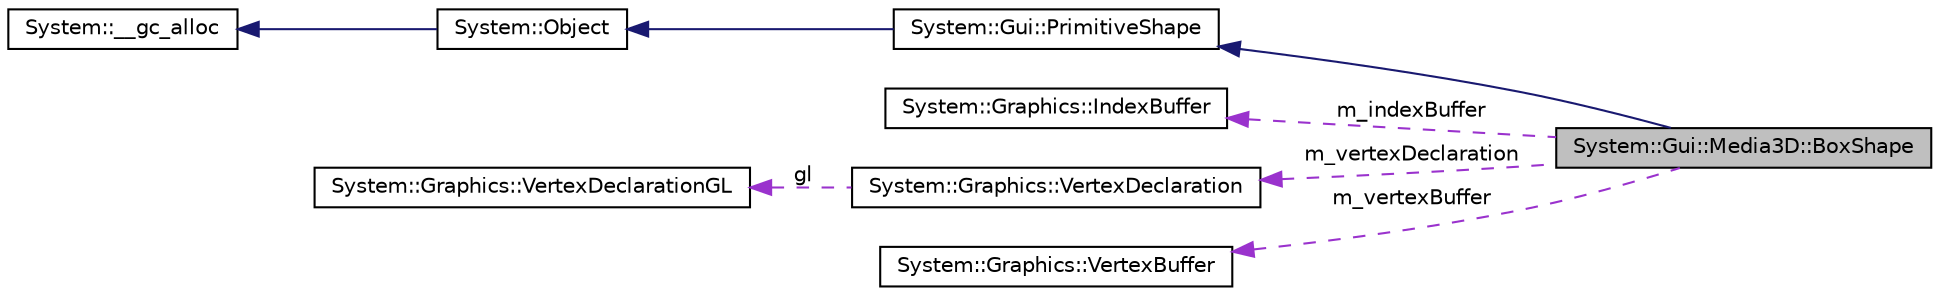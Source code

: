 digraph G
{
  edge [fontname="Helvetica",fontsize="10",labelfontname="Helvetica",labelfontsize="10"];
  node [fontname="Helvetica",fontsize="10",shape=record];
  rankdir="LR";
  Node1 [label="System::Gui::Media3D::BoxShape",height=0.2,width=0.4,color="black", fillcolor="grey75", style="filled" fontcolor="black"];
  Node2 -> Node1 [dir="back",color="midnightblue",fontsize="10",style="solid",fontname="Helvetica"];
  Node2 [label="System::Gui::PrimitiveShape",height=0.2,width=0.4,color="black", fillcolor="white", style="filled",URL="$class_system_1_1_gui_1_1_primitive_shape.html"];
  Node3 -> Node2 [dir="back",color="midnightblue",fontsize="10",style="solid",fontname="Helvetica"];
  Node3 [label="System::Object",height=0.2,width=0.4,color="black", fillcolor="white", style="filled",URL="$class_system_1_1_object.html"];
  Node4 -> Node3 [dir="back",color="midnightblue",fontsize="10",style="solid",fontname="Helvetica"];
  Node4 [label="System::__gc_alloc",height=0.2,width=0.4,color="black", fillcolor="white", style="filled",URL="$class_system_1_1____gc__alloc.html"];
  Node5 -> Node1 [dir="back",color="darkorchid3",fontsize="10",style="dashed",label=" m_indexBuffer" ,fontname="Helvetica"];
  Node5 [label="System::Graphics::IndexBuffer",height=0.2,width=0.4,color="black", fillcolor="white", style="filled",URL="$class_system_1_1_graphics_1_1_index_buffer.html"];
  Node6 -> Node1 [dir="back",color="darkorchid3",fontsize="10",style="dashed",label=" m_vertexDeclaration" ,fontname="Helvetica"];
  Node6 [label="System::Graphics::VertexDeclaration",height=0.2,width=0.4,color="black", fillcolor="white", style="filled",URL="$class_system_1_1_graphics_1_1_vertex_declaration.html"];
  Node7 -> Node6 [dir="back",color="darkorchid3",fontsize="10",style="dashed",label=" gl" ,fontname="Helvetica"];
  Node7 [label="System::Graphics::VertexDeclarationGL",height=0.2,width=0.4,color="black", fillcolor="white", style="filled",URL="$class_system_1_1_graphics_1_1_vertex_declaration_g_l.html"];
  Node8 -> Node1 [dir="back",color="darkorchid3",fontsize="10",style="dashed",label=" m_vertexBuffer" ,fontname="Helvetica"];
  Node8 [label="System::Graphics::VertexBuffer",height=0.2,width=0.4,color="black", fillcolor="white", style="filled",URL="$class_system_1_1_graphics_1_1_vertex_buffer.html"];
}
